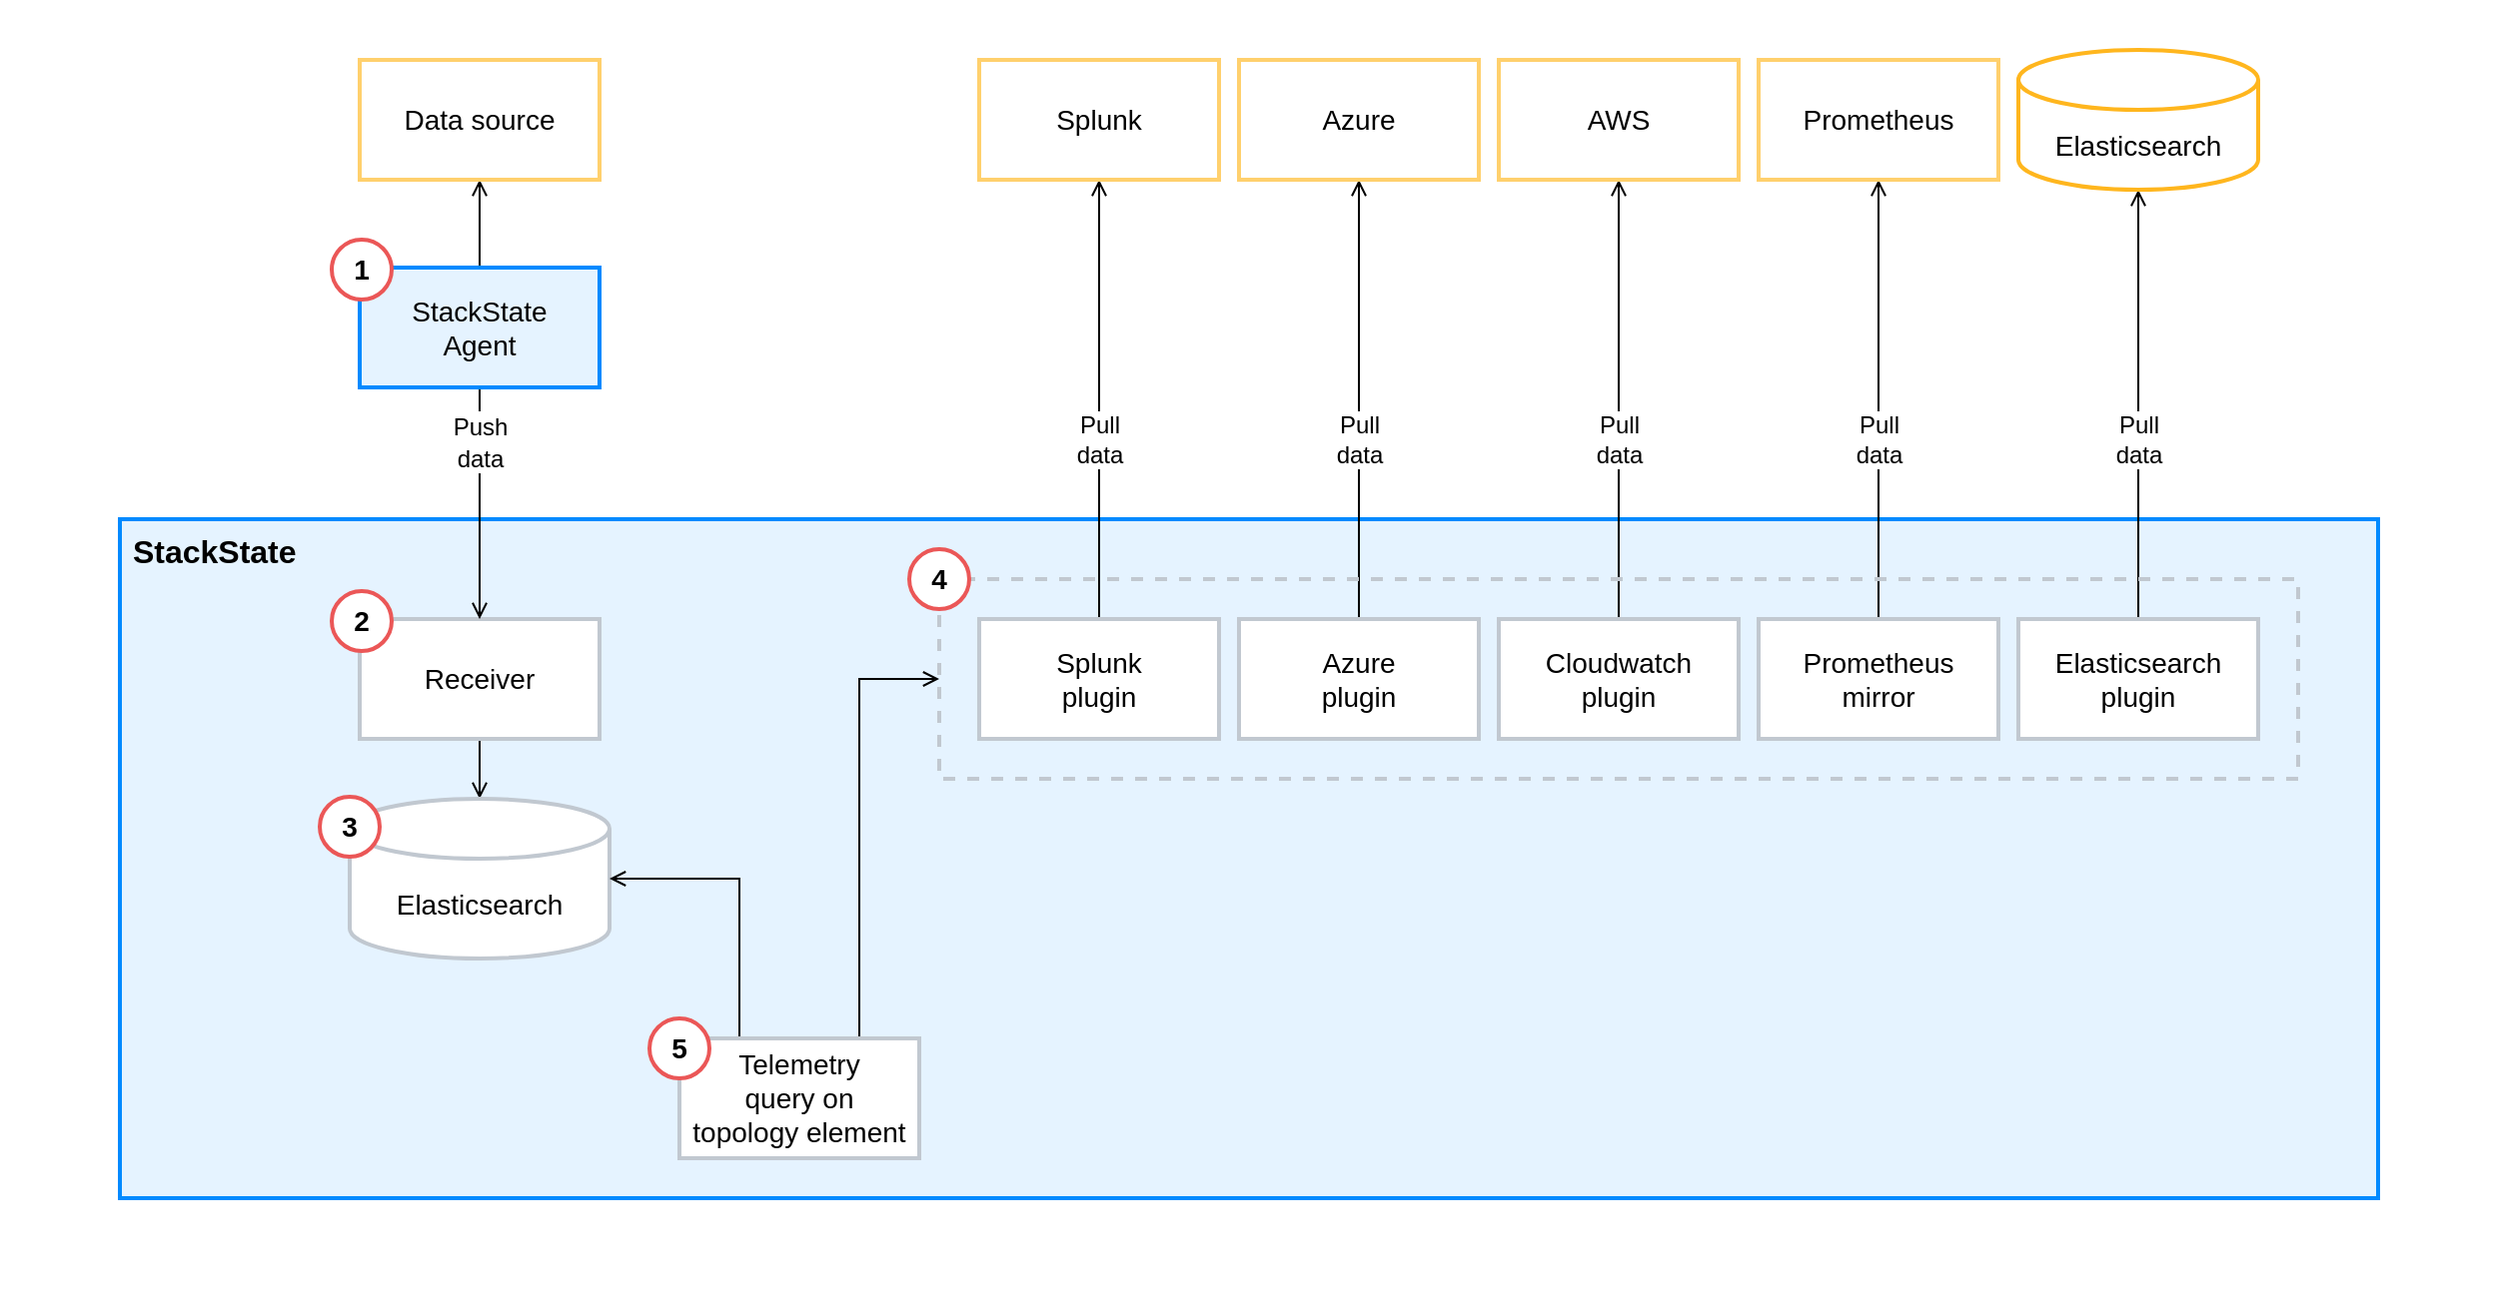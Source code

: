 <mxfile version="15.7.4" type="device"><diagram id="Rizl4fCTSzAdS1nqMPDG" name="Page-1"><mxGraphModel dx="1464" dy="890" grid="1" gridSize="10" guides="1" tooltips="1" connect="1" arrows="1" fold="1" page="1" pageScale="1" pageWidth="1169" pageHeight="827" math="0" shadow="0"><root><mxCell id="0"/><mxCell id="1" parent="0"/><mxCell id="-UeMHbbpykJV2grXaCb_-17" value="" style="rounded=0;whiteSpace=wrap;html=1;strokeColor=none;strokeWidth=3;fontSize=14;verticalAlign=top;" vertex="1" parent="1"><mxGeometry x="950" y="270" width="1250" height="650" as="geometry"/></mxCell><mxCell id="-UeMHbbpykJV2grXaCb_-60" value="&lt;b&gt;&lt;font style=&quot;font-size: 16px&quot;&gt;&amp;nbsp;StackState&lt;/font&gt;&lt;/b&gt;" style="rounded=0;whiteSpace=wrap;html=1;strokeWidth=2;strokeColor=#008AFF;arcSize=2;verticalAlign=top;fillColor=#008AFF;fillOpacity=10;align=left;" vertex="1" parent="1"><mxGeometry x="1010" y="530" width="1130" height="340" as="geometry"/></mxCell><mxCell id="-UeMHbbpykJV2grXaCb_-92" style="edgeStyle=none;rounded=0;orthogonalLoop=1;jettySize=auto;html=1;entryX=0.5;entryY=1;entryDx=0;entryDy=0;entryPerimeter=0;fontSize=14;endArrow=open;endFill=0;strokeWidth=1;" edge="1" parent="1" source="-UeMHbbpykJV2grXaCb_-61" target="-UeMHbbpykJV2grXaCb_-82"><mxGeometry relative="1" as="geometry"/></mxCell><mxCell id="-UeMHbbpykJV2grXaCb_-106" value="Pull&lt;br&gt;data" style="edgeLabel;html=1;align=center;verticalAlign=middle;resizable=0;points=[];fontSize=12;" vertex="1" connectable="0" parent="-UeMHbbpykJV2grXaCb_-92"><mxGeometry x="-0.233" y="-2" relative="1" as="geometry"><mxPoint x="-2" y="-8" as="offset"/></mxGeometry></mxCell><mxCell id="-UeMHbbpykJV2grXaCb_-61" value="Elasticsearch&lt;br&gt;plugin" style="rounded=0;whiteSpace=wrap;html=1;strokeColor=#C1C8D0;strokeWidth=2;fontSize=14;" vertex="1" parent="1"><mxGeometry x="1960" y="580" width="120" height="60" as="geometry"/></mxCell><mxCell id="-UeMHbbpykJV2grXaCb_-91" style="edgeStyle=none;rounded=0;orthogonalLoop=1;jettySize=auto;html=1;entryX=0.5;entryY=1;entryDx=0;entryDy=0;fontSize=14;endArrow=open;endFill=0;strokeWidth=1;" edge="1" parent="1" source="-UeMHbbpykJV2grXaCb_-62" target="-UeMHbbpykJV2grXaCb_-83"><mxGeometry relative="1" as="geometry"/></mxCell><mxCell id="-UeMHbbpykJV2grXaCb_-105" value="Pull&lt;br&gt;data" style="edgeLabel;html=1;align=center;verticalAlign=middle;resizable=0;points=[];fontSize=12;" vertex="1" connectable="0" parent="-UeMHbbpykJV2grXaCb_-91"><mxGeometry x="-0.275" y="-2" relative="1" as="geometry"><mxPoint x="-2" y="-10" as="offset"/></mxGeometry></mxCell><mxCell id="-UeMHbbpykJV2grXaCb_-62" value="Prometheus&lt;br&gt;mirror" style="rounded=0;whiteSpace=wrap;html=1;strokeColor=#C1C8D0;strokeWidth=2;fontSize=14;" vertex="1" parent="1"><mxGeometry x="1830" y="580" width="120" height="60" as="geometry"/></mxCell><mxCell id="-UeMHbbpykJV2grXaCb_-90" style="edgeStyle=none;rounded=0;orthogonalLoop=1;jettySize=auto;html=1;entryX=0.5;entryY=1;entryDx=0;entryDy=0;fontSize=14;endArrow=open;endFill=0;strokeWidth=1;" edge="1" parent="1" source="-UeMHbbpykJV2grXaCb_-63" target="-UeMHbbpykJV2grXaCb_-84"><mxGeometry relative="1" as="geometry"/></mxCell><mxCell id="-UeMHbbpykJV2grXaCb_-104" value="Pull&lt;br&gt;data" style="edgeLabel;html=1;align=center;verticalAlign=middle;resizable=0;points=[];fontSize=12;" vertex="1" connectable="0" parent="-UeMHbbpykJV2grXaCb_-90"><mxGeometry x="-0.226" y="-1" relative="1" as="geometry"><mxPoint x="-1" y="-5" as="offset"/></mxGeometry></mxCell><mxCell id="-UeMHbbpykJV2grXaCb_-63" value="Cloudwatch&lt;br&gt;plugin" style="rounded=0;whiteSpace=wrap;html=1;strokeColor=#C1C8D0;strokeWidth=2;fontSize=14;" vertex="1" parent="1"><mxGeometry x="1700" y="580" width="120" height="60" as="geometry"/></mxCell><mxCell id="-UeMHbbpykJV2grXaCb_-89" style="edgeStyle=none;rounded=0;orthogonalLoop=1;jettySize=auto;html=1;entryX=0.5;entryY=1;entryDx=0;entryDy=0;fontSize=14;endArrow=open;endFill=0;strokeWidth=1;" edge="1" parent="1" source="-UeMHbbpykJV2grXaCb_-64" target="-UeMHbbpykJV2grXaCb_-85"><mxGeometry relative="1" as="geometry"/></mxCell><mxCell id="-UeMHbbpykJV2grXaCb_-103" value="Pull&lt;br&gt;data" style="edgeLabel;html=1;align=center;verticalAlign=middle;resizable=0;points=[];fontSize=12;" vertex="1" connectable="0" parent="-UeMHbbpykJV2grXaCb_-89"><mxGeometry x="-0.232" y="-2" relative="1" as="geometry"><mxPoint x="-2" y="-6" as="offset"/></mxGeometry></mxCell><mxCell id="-UeMHbbpykJV2grXaCb_-64" value="Azure&lt;br&gt;plugin" style="rounded=0;whiteSpace=wrap;html=1;strokeColor=#C1C8D0;strokeWidth=2;fontSize=14;" vertex="1" parent="1"><mxGeometry x="1570" y="580" width="120" height="60" as="geometry"/></mxCell><mxCell id="-UeMHbbpykJV2grXaCb_-88" style="edgeStyle=none;rounded=0;orthogonalLoop=1;jettySize=auto;html=1;entryX=0.5;entryY=1;entryDx=0;entryDy=0;fontSize=14;endArrow=open;endFill=0;strokeWidth=1;" edge="1" parent="1" source="-UeMHbbpykJV2grXaCb_-65" target="-UeMHbbpykJV2grXaCb_-86"><mxGeometry relative="1" as="geometry"/></mxCell><mxCell id="-UeMHbbpykJV2grXaCb_-101" value="Pull&lt;br&gt;data" style="edgeLabel;html=1;align=center;verticalAlign=middle;resizable=0;points=[];fontSize=12;" vertex="1" connectable="0" parent="-UeMHbbpykJV2grXaCb_-88"><mxGeometry x="-0.211" relative="1" as="geometry"><mxPoint y="-3" as="offset"/></mxGeometry></mxCell><mxCell id="-UeMHbbpykJV2grXaCb_-65" value="Splunk&lt;br&gt;plugin" style="rounded=0;whiteSpace=wrap;html=1;strokeColor=#C1C8D0;strokeWidth=2;fontSize=14;" vertex="1" parent="1"><mxGeometry x="1440" y="580" width="120" height="60" as="geometry"/></mxCell><mxCell id="-UeMHbbpykJV2grXaCb_-71" style="edgeStyle=orthogonalEdgeStyle;rounded=0;orthogonalLoop=1;jettySize=auto;html=1;fontSize=14;endArrow=open;endFill=0;strokeWidth=1;" edge="1" parent="1" source="-UeMHbbpykJV2grXaCb_-66" target="-UeMHbbpykJV2grXaCb_-68"><mxGeometry relative="1" as="geometry"/></mxCell><mxCell id="-UeMHbbpykJV2grXaCb_-66" value="Receiver" style="rounded=0;whiteSpace=wrap;html=1;strokeColor=#C1C8D0;strokeWidth=2;fontSize=14;" vertex="1" parent="1"><mxGeometry x="1130" y="580" width="120" height="60" as="geometry"/></mxCell><mxCell id="-UeMHbbpykJV2grXaCb_-67" value="" style="group" vertex="1" connectable="0" parent="1"><mxGeometry x="1125" y="670" width="130" height="80" as="geometry"/></mxCell><mxCell id="-UeMHbbpykJV2grXaCb_-68" value="Elasticsearch" style="shape=cylinder3;whiteSpace=wrap;html=1;boundedLbl=1;backgroundOutline=1;size=15;rounded=0;strokeColor=#C1C8D0;strokeWidth=2;fontSize=14;" vertex="1" parent="-UeMHbbpykJV2grXaCb_-67"><mxGeometry width="130" height="80" as="geometry"/></mxCell><mxCell id="-UeMHbbpykJV2grXaCb_-69" value="" style="rounded=1;whiteSpace=wrap;html=1;strokeColor=none;strokeWidth=1;fillColor=none;" vertex="1" parent="-UeMHbbpykJV2grXaCb_-67"><mxGeometry y="10" width="40" height="60" as="geometry"/></mxCell><mxCell id="-UeMHbbpykJV2grXaCb_-98" value="&lt;b&gt;3&lt;/b&gt;" style="ellipse;whiteSpace=wrap;html=1;aspect=fixed;strokeWidth=2;fillColor=default;strokeColor=#EB5757;rounded=0;fontSize=14;align=center;verticalAlign=middle;" vertex="1" parent="-UeMHbbpykJV2grXaCb_-67"><mxGeometry x="-15" y="-1" width="30" height="30" as="geometry"/></mxCell><mxCell id="-UeMHbbpykJV2grXaCb_-72" style="edgeStyle=orthogonalEdgeStyle;rounded=0;orthogonalLoop=1;jettySize=auto;html=1;entryX=1;entryY=0.5;entryDx=0;entryDy=0;entryPerimeter=0;fontSize=14;endArrow=open;endFill=0;strokeWidth=1;exitX=0.25;exitY=0;exitDx=0;exitDy=0;" edge="1" parent="1" source="-UeMHbbpykJV2grXaCb_-70" target="-UeMHbbpykJV2grXaCb_-68"><mxGeometry relative="1" as="geometry"/></mxCell><mxCell id="-UeMHbbpykJV2grXaCb_-94" style="edgeStyle=orthogonalEdgeStyle;rounded=0;orthogonalLoop=1;jettySize=auto;html=1;entryX=0;entryY=0.5;entryDx=0;entryDy=0;fontSize=14;endArrow=open;endFill=0;strokeWidth=1;exitX=0.75;exitY=0;exitDx=0;exitDy=0;" edge="1" parent="1" source="-UeMHbbpykJV2grXaCb_-70" target="-UeMHbbpykJV2grXaCb_-93"><mxGeometry relative="1" as="geometry"/></mxCell><mxCell id="-UeMHbbpykJV2grXaCb_-70" value="Telemetry &lt;br&gt;query on &lt;br&gt;topology element" style="rounded=0;whiteSpace=wrap;html=1;strokeColor=#C1C8D0;strokeWidth=2;fontSize=14;" vertex="1" parent="1"><mxGeometry x="1290" y="790" width="120" height="60" as="geometry"/></mxCell><mxCell id="-UeMHbbpykJV2grXaCb_-80" style="edgeStyle=none;rounded=0;orthogonalLoop=1;jettySize=auto;html=1;fontSize=14;endArrow=open;endFill=0;strokeWidth=1;" edge="1" parent="1" source="-UeMHbbpykJV2grXaCb_-79" target="-UeMHbbpykJV2grXaCb_-66"><mxGeometry relative="1" as="geometry"/></mxCell><mxCell id="-UeMHbbpykJV2grXaCb_-102" value="&lt;font style=&quot;font-size: 12px&quot;&gt;Push&lt;br&gt;data&lt;br&gt;&lt;/font&gt;" style="edgeLabel;html=1;align=center;verticalAlign=middle;resizable=0;points=[];fontSize=13;" vertex="1" connectable="0" parent="-UeMHbbpykJV2grXaCb_-80"><mxGeometry x="-0.477" y="2" relative="1" as="geometry"><mxPoint x="-2" y="-4" as="offset"/></mxGeometry></mxCell><mxCell id="-UeMHbbpykJV2grXaCb_-87" style="edgeStyle=none;rounded=0;orthogonalLoop=1;jettySize=auto;html=1;entryX=0.5;entryY=1;entryDx=0;entryDy=0;fontSize=14;endArrow=open;endFill=0;strokeWidth=1;" edge="1" parent="1" source="-UeMHbbpykJV2grXaCb_-79" target="-UeMHbbpykJV2grXaCb_-81"><mxGeometry relative="1" as="geometry"/></mxCell><mxCell id="-UeMHbbpykJV2grXaCb_-79" value="StackState&lt;br&gt;Agent" style="rounded=0;whiteSpace=wrap;html=1;strokeWidth=2;strokeColor=#008AFF;fontSize=14;verticalAlign=middle;fillColor=#008AFF;fillOpacity=10;" vertex="1" parent="1"><mxGeometry x="1130" y="404" width="120" height="60" as="geometry"/></mxCell><mxCell id="-UeMHbbpykJV2grXaCb_-81" value="Data source" style="rounded=0;whiteSpace=wrap;html=1;strokeWidth=2;strokeColor=#FFD06D;fontSize=14;" vertex="1" parent="1"><mxGeometry x="1130" y="300" width="120" height="60" as="geometry"/></mxCell><mxCell id="-UeMHbbpykJV2grXaCb_-82" value="Elasticsearch" style="shape=cylinder3;whiteSpace=wrap;html=1;boundedLbl=1;backgroundOutline=1;size=15;rounded=0;strokeColor=#FFB61E;strokeWidth=2;fontSize=14;" vertex="1" parent="1"><mxGeometry x="1960" y="295" width="120" height="70" as="geometry"/></mxCell><mxCell id="-UeMHbbpykJV2grXaCb_-83" value="Prometheus" style="rounded=0;whiteSpace=wrap;html=1;strokeWidth=2;strokeColor=#FFD06D;fontSize=14;" vertex="1" parent="1"><mxGeometry x="1830" y="300" width="120" height="60" as="geometry"/></mxCell><mxCell id="-UeMHbbpykJV2grXaCb_-84" value="AWS" style="rounded=0;whiteSpace=wrap;html=1;strokeWidth=2;strokeColor=#FFD06D;fontSize=14;" vertex="1" parent="1"><mxGeometry x="1700" y="300" width="120" height="60" as="geometry"/></mxCell><mxCell id="-UeMHbbpykJV2grXaCb_-85" value="Azure" style="rounded=0;whiteSpace=wrap;html=1;strokeWidth=2;strokeColor=#FFD06D;fontSize=14;" vertex="1" parent="1"><mxGeometry x="1570" y="300" width="120" height="60" as="geometry"/></mxCell><mxCell id="-UeMHbbpykJV2grXaCb_-86" value="Splunk" style="rounded=0;whiteSpace=wrap;html=1;strokeWidth=2;strokeColor=#FFD06D;fontSize=14;" vertex="1" parent="1"><mxGeometry x="1440" y="300" width="120" height="60" as="geometry"/></mxCell><mxCell id="-UeMHbbpykJV2grXaCb_-93" value="" style="rounded=0;whiteSpace=wrap;html=1;strokeColor=#C1C8D0;strokeWidth=2;fontSize=14;fillColor=none;align=left;verticalAlign=middle;dashed=1;" vertex="1" parent="1"><mxGeometry x="1420" y="560" width="680" height="100" as="geometry"/></mxCell><mxCell id="-UeMHbbpykJV2grXaCb_-95" value="&lt;b&gt;1&lt;/b&gt;" style="ellipse;whiteSpace=wrap;html=1;aspect=fixed;strokeWidth=2;fillColor=default;strokeColor=#EB5757;rounded=0;fontSize=14;align=center;verticalAlign=middle;" vertex="1" parent="1"><mxGeometry x="1116" y="390" width="30" height="30" as="geometry"/></mxCell><mxCell id="-UeMHbbpykJV2grXaCb_-96" value="&lt;b&gt;2&lt;/b&gt;" style="ellipse;whiteSpace=wrap;html=1;aspect=fixed;strokeWidth=2;fillColor=default;strokeColor=#EB5757;rounded=0;fontSize=14;align=center;verticalAlign=middle;" vertex="1" parent="1"><mxGeometry x="1116" y="566" width="30" height="30" as="geometry"/></mxCell><mxCell id="-UeMHbbpykJV2grXaCb_-97" value="&lt;b&gt;4&lt;/b&gt;" style="ellipse;whiteSpace=wrap;html=1;aspect=fixed;strokeWidth=2;fillColor=default;strokeColor=#EB5757;rounded=0;fontSize=14;align=center;verticalAlign=middle;" vertex="1" parent="1"><mxGeometry x="1405" y="545" width="30" height="30" as="geometry"/></mxCell><mxCell id="-UeMHbbpykJV2grXaCb_-99" value="&lt;b&gt;5&lt;/b&gt;" style="ellipse;whiteSpace=wrap;html=1;aspect=fixed;strokeWidth=2;fillColor=default;strokeColor=#EB5757;rounded=0;fontSize=14;align=center;verticalAlign=middle;" vertex="1" parent="1"><mxGeometry x="1275" y="780" width="30" height="30" as="geometry"/></mxCell></root></mxGraphModel></diagram></mxfile>